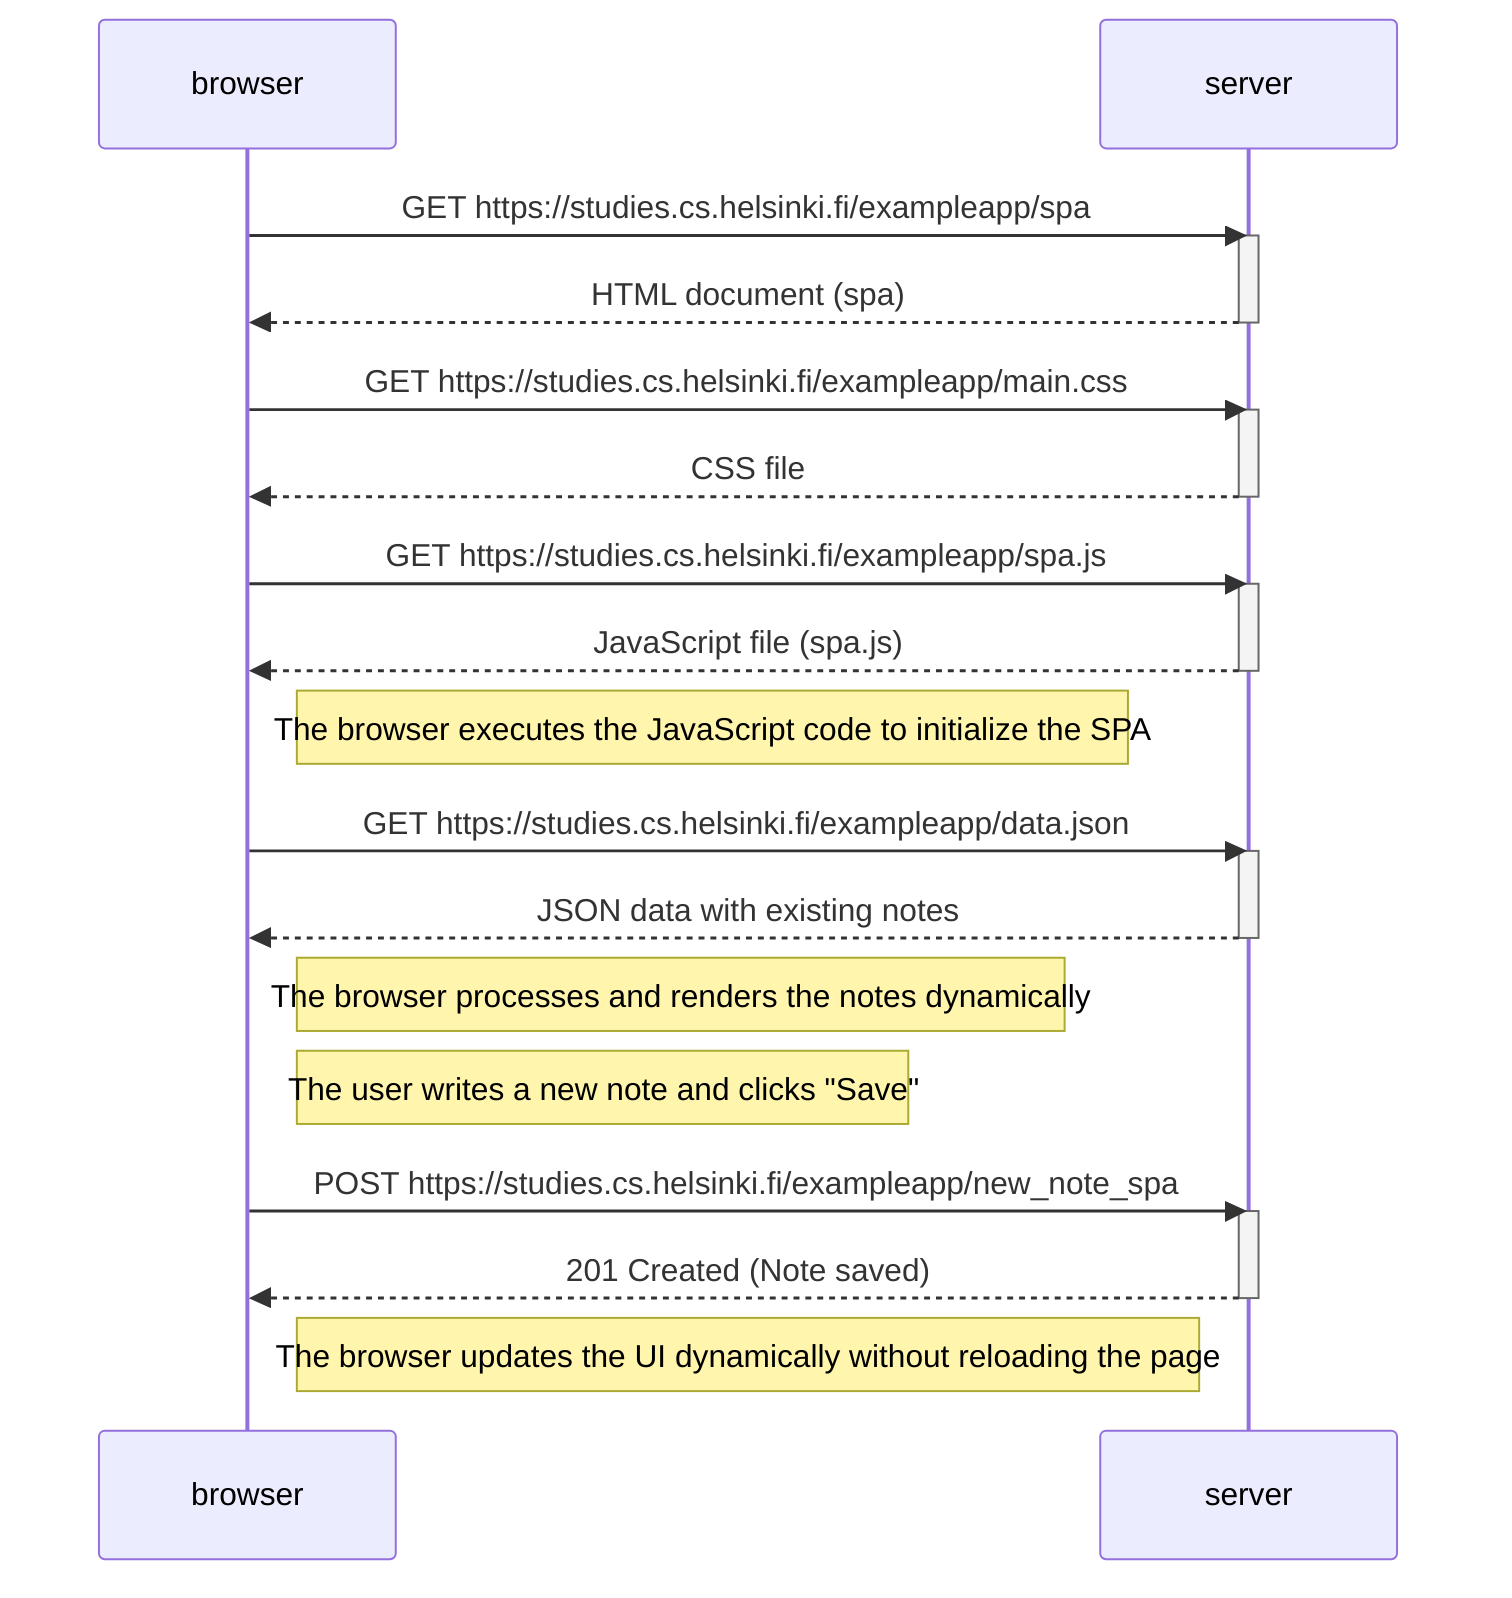 sequenceDiagram
    participant browser
    participant server

    browser->>server: GET https://studies.cs.helsinki.fi/exampleapp/spa
    activate server
    server-->>browser: HTML document (spa)
    deactivate server

    browser->>server: GET https://studies.cs.helsinki.fi/exampleapp/main.css
    activate server
    server-->>browser: CSS file
    deactivate server

    browser->>server: GET https://studies.cs.helsinki.fi/exampleapp/spa.js
    activate server
    server-->>browser: JavaScript file (spa.js)
    deactivate server

    Note right of browser: The browser executes the JavaScript code to initialize the SPA

    browser->>server: GET https://studies.cs.helsinki.fi/exampleapp/data.json
    activate server
    server-->>browser: JSON data with existing notes
    deactivate server

    Note right of browser: The browser processes and renders the notes dynamically

    Note right of browser: The user writes a new note and clicks "Save"

    browser->>server: POST https://studies.cs.helsinki.fi/exampleapp/new_note_spa
    activate server
    server-->>browser: 201 Created (Note saved)
    deactivate server

    Note right of browser: The browser updates the UI dynamically without reloading the page